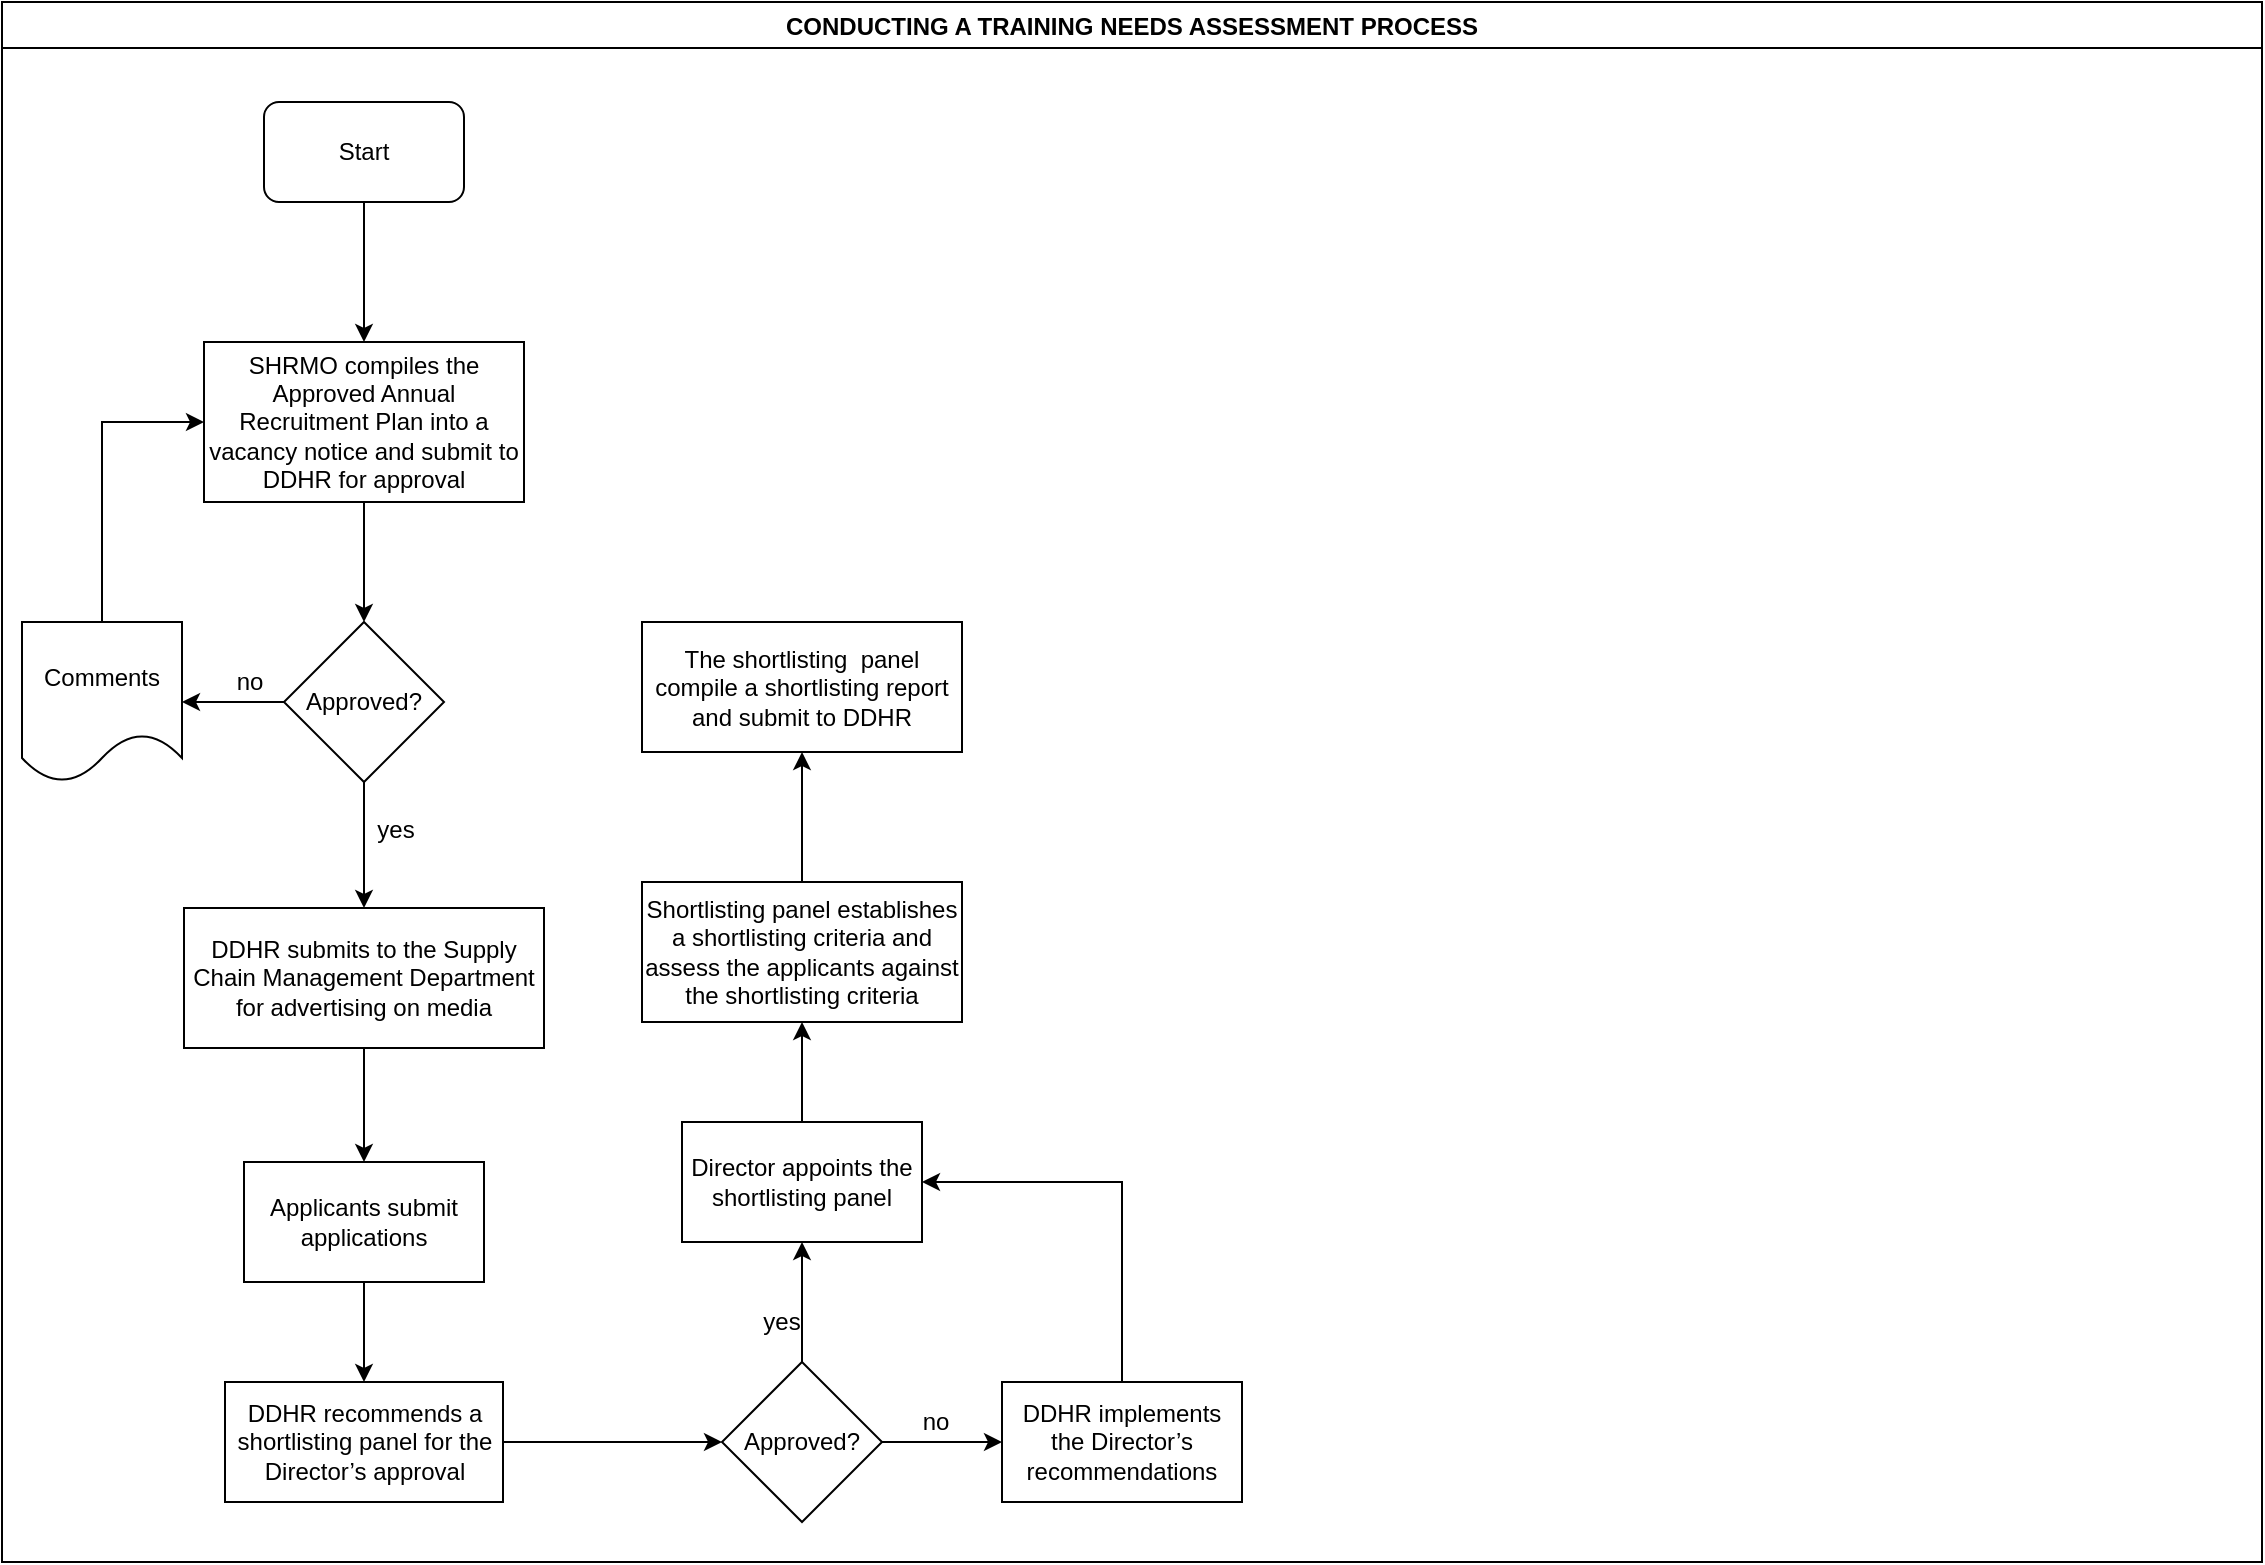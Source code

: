 <mxfile version="14.2.4" type="github">
  <diagram id="tumOcZ08y1jbHNWzHqvi" name="Page-1">
    <mxGraphModel dx="1038" dy="547" grid="1" gridSize="10" guides="1" tooltips="1" connect="1" arrows="1" fold="1" page="1" pageScale="1" pageWidth="1169" pageHeight="827" math="0" shadow="0">
      <root>
        <mxCell id="0" />
        <mxCell id="1" parent="0" />
        <mxCell id="h8TS08j7oyF-GIlj1y9Z-1" value="CONDUCTING A TRAINING NEEDS ASSESSMENT PROCESS" style="swimlane;" vertex="1" parent="1">
          <mxGeometry x="20" y="10" width="1130" height="780" as="geometry" />
        </mxCell>
        <mxCell id="h8TS08j7oyF-GIlj1y9Z-2" value="Start" style="rounded=1;whiteSpace=wrap;html=1;" vertex="1" parent="h8TS08j7oyF-GIlj1y9Z-1">
          <mxGeometry x="131" y="50" width="100" height="50" as="geometry" />
        </mxCell>
        <mxCell id="h8TS08j7oyF-GIlj1y9Z-49" value="SHRMO compiles the Approved Annual Recruitment Plan into a vacancy notice and submit to DDHR for approval" style="rounded=0;whiteSpace=wrap;html=1;" vertex="1" parent="h8TS08j7oyF-GIlj1y9Z-1">
          <mxGeometry x="101" y="170" width="160" height="80" as="geometry" />
        </mxCell>
        <mxCell id="h8TS08j7oyF-GIlj1y9Z-4" value="" style="edgeStyle=orthogonalEdgeStyle;rounded=0;orthogonalLoop=1;jettySize=auto;html=1;entryX=0.5;entryY=0;entryDx=0;entryDy=0;" edge="1" parent="h8TS08j7oyF-GIlj1y9Z-1" source="h8TS08j7oyF-GIlj1y9Z-2" target="h8TS08j7oyF-GIlj1y9Z-49">
          <mxGeometry relative="1" as="geometry">
            <mxPoint x="181" y="150" as="targetPoint" />
          </mxGeometry>
        </mxCell>
        <mxCell id="h8TS08j7oyF-GIlj1y9Z-50" value="Approved?" style="rhombus;whiteSpace=wrap;html=1;rounded=0;" vertex="1" parent="h8TS08j7oyF-GIlj1y9Z-1">
          <mxGeometry x="141" y="310" width="80" height="80" as="geometry" />
        </mxCell>
        <mxCell id="h8TS08j7oyF-GIlj1y9Z-51" value="" style="edgeStyle=orthogonalEdgeStyle;rounded=0;orthogonalLoop=1;jettySize=auto;html=1;" edge="1" parent="h8TS08j7oyF-GIlj1y9Z-1" source="h8TS08j7oyF-GIlj1y9Z-49" target="h8TS08j7oyF-GIlj1y9Z-50">
          <mxGeometry relative="1" as="geometry" />
        </mxCell>
        <mxCell id="h8TS08j7oyF-GIlj1y9Z-52" value="DDHR submits to the Supply Chain Management Department for advertising on media" style="whiteSpace=wrap;html=1;rounded=0;" vertex="1" parent="h8TS08j7oyF-GIlj1y9Z-1">
          <mxGeometry x="91" y="453" width="180" height="70" as="geometry" />
        </mxCell>
        <mxCell id="h8TS08j7oyF-GIlj1y9Z-53" value="" style="edgeStyle=orthogonalEdgeStyle;rounded=0;orthogonalLoop=1;jettySize=auto;html=1;" edge="1" parent="h8TS08j7oyF-GIlj1y9Z-1" source="h8TS08j7oyF-GIlj1y9Z-50" target="h8TS08j7oyF-GIlj1y9Z-52">
          <mxGeometry relative="1" as="geometry" />
        </mxCell>
        <mxCell id="h8TS08j7oyF-GIlj1y9Z-54" value="yes" style="text;html=1;strokeColor=none;fillColor=none;align=center;verticalAlign=middle;whiteSpace=wrap;rounded=0;" vertex="1" parent="h8TS08j7oyF-GIlj1y9Z-1">
          <mxGeometry x="177" y="404" width="40" height="20" as="geometry" />
        </mxCell>
        <mxCell id="h8TS08j7oyF-GIlj1y9Z-57" value="DDHR recommends a shortlisting panel for the Director’s approval" style="whiteSpace=wrap;html=1;rounded=0;" vertex="1" parent="h8TS08j7oyF-GIlj1y9Z-1">
          <mxGeometry x="111.5" y="690" width="139" height="60" as="geometry" />
        </mxCell>
        <mxCell id="h8TS08j7oyF-GIlj1y9Z-63" value="Director appoints the shortlisting panel" style="whiteSpace=wrap;html=1;rounded=0;" vertex="1" parent="h8TS08j7oyF-GIlj1y9Z-1">
          <mxGeometry x="340" y="560" width="120" height="60" as="geometry" />
        </mxCell>
        <mxCell id="h8TS08j7oyF-GIlj1y9Z-65" value="yes" style="text;html=1;strokeColor=none;fillColor=none;align=center;verticalAlign=middle;whiteSpace=wrap;rounded=0;" vertex="1" parent="h8TS08j7oyF-GIlj1y9Z-1">
          <mxGeometry x="370" y="650" width="40" height="20" as="geometry" />
        </mxCell>
        <mxCell id="h8TS08j7oyF-GIlj1y9Z-66" value="Comments" style="shape=document;whiteSpace=wrap;html=1;boundedLbl=1;rounded=0;" vertex="1" parent="h8TS08j7oyF-GIlj1y9Z-1">
          <mxGeometry x="10" y="310" width="80" height="80" as="geometry" />
        </mxCell>
        <mxCell id="h8TS08j7oyF-GIlj1y9Z-67" value="" style="edgeStyle=orthogonalEdgeStyle;rounded=0;orthogonalLoop=1;jettySize=auto;html=1;" edge="1" parent="h8TS08j7oyF-GIlj1y9Z-1" source="h8TS08j7oyF-GIlj1y9Z-50" target="h8TS08j7oyF-GIlj1y9Z-66">
          <mxGeometry relative="1" as="geometry" />
        </mxCell>
        <mxCell id="h8TS08j7oyF-GIlj1y9Z-69" value="" style="edgeStyle=orthogonalEdgeStyle;rounded=0;orthogonalLoop=1;jettySize=auto;html=1;entryX=0;entryY=0.5;entryDx=0;entryDy=0;" edge="1" parent="h8TS08j7oyF-GIlj1y9Z-1" source="h8TS08j7oyF-GIlj1y9Z-66" target="h8TS08j7oyF-GIlj1y9Z-49">
          <mxGeometry relative="1" as="geometry">
            <mxPoint x="50" y="220" as="targetPoint" />
            <Array as="points">
              <mxPoint x="50" y="210" />
            </Array>
          </mxGeometry>
        </mxCell>
        <mxCell id="h8TS08j7oyF-GIlj1y9Z-74" value="Shortlisting panel establishes a shortlisting criteria and assess the applicants against the shortlisting criteria" style="whiteSpace=wrap;html=1;rounded=0;" vertex="1" parent="h8TS08j7oyF-GIlj1y9Z-1">
          <mxGeometry x="320" y="440" width="160" height="70" as="geometry" />
        </mxCell>
        <mxCell id="h8TS08j7oyF-GIlj1y9Z-75" value="" style="edgeStyle=orthogonalEdgeStyle;rounded=0;orthogonalLoop=1;jettySize=auto;html=1;" edge="1" parent="h8TS08j7oyF-GIlj1y9Z-1" source="h8TS08j7oyF-GIlj1y9Z-63" target="h8TS08j7oyF-GIlj1y9Z-74">
          <mxGeometry relative="1" as="geometry" />
        </mxCell>
        <mxCell id="h8TS08j7oyF-GIlj1y9Z-76" value="The shortlisting&amp;nbsp; panel compile a shortlisting report and submit to DDHR" style="whiteSpace=wrap;html=1;rounded=0;" vertex="1" parent="h8TS08j7oyF-GIlj1y9Z-1">
          <mxGeometry x="320" y="310" width="160" height="65" as="geometry" />
        </mxCell>
        <mxCell id="h8TS08j7oyF-GIlj1y9Z-77" value="" style="edgeStyle=orthogonalEdgeStyle;rounded=0;orthogonalLoop=1;jettySize=auto;html=1;" edge="1" parent="h8TS08j7oyF-GIlj1y9Z-1" source="h8TS08j7oyF-GIlj1y9Z-74" target="h8TS08j7oyF-GIlj1y9Z-76">
          <mxGeometry relative="1" as="geometry" />
        </mxCell>
        <mxCell id="h8TS08j7oyF-GIlj1y9Z-58" value="" style="edgeStyle=orthogonalEdgeStyle;rounded=0;orthogonalLoop=1;jettySize=auto;html=1;" edge="1" parent="1" source="h8TS08j7oyF-GIlj1y9Z-55" target="h8TS08j7oyF-GIlj1y9Z-57">
          <mxGeometry relative="1" as="geometry" />
        </mxCell>
        <mxCell id="h8TS08j7oyF-GIlj1y9Z-55" value="Applicants submit applications" style="whiteSpace=wrap;html=1;rounded=0;" vertex="1" parent="1">
          <mxGeometry x="141" y="590" width="120" height="60" as="geometry" />
        </mxCell>
        <mxCell id="h8TS08j7oyF-GIlj1y9Z-56" value="" style="edgeStyle=orthogonalEdgeStyle;rounded=0;orthogonalLoop=1;jettySize=auto;html=1;" edge="1" parent="1" source="h8TS08j7oyF-GIlj1y9Z-52" target="h8TS08j7oyF-GIlj1y9Z-55">
          <mxGeometry relative="1" as="geometry" />
        </mxCell>
        <mxCell id="h8TS08j7oyF-GIlj1y9Z-62" value="" style="edgeStyle=orthogonalEdgeStyle;rounded=0;orthogonalLoop=1;jettySize=auto;html=1;" edge="1" parent="1" source="h8TS08j7oyF-GIlj1y9Z-59" target="h8TS08j7oyF-GIlj1y9Z-61">
          <mxGeometry relative="1" as="geometry" />
        </mxCell>
        <mxCell id="h8TS08j7oyF-GIlj1y9Z-64" value="" style="edgeStyle=orthogonalEdgeStyle;rounded=0;orthogonalLoop=1;jettySize=auto;html=1;" edge="1" parent="1" source="h8TS08j7oyF-GIlj1y9Z-59" target="h8TS08j7oyF-GIlj1y9Z-63">
          <mxGeometry relative="1" as="geometry" />
        </mxCell>
        <mxCell id="h8TS08j7oyF-GIlj1y9Z-59" value="Approved?" style="rhombus;whiteSpace=wrap;html=1;rounded=0;" vertex="1" parent="1">
          <mxGeometry x="380" y="690" width="80" height="80" as="geometry" />
        </mxCell>
        <mxCell id="h8TS08j7oyF-GIlj1y9Z-60" value="" style="edgeStyle=orthogonalEdgeStyle;rounded=0;orthogonalLoop=1;jettySize=auto;html=1;" edge="1" parent="1" source="h8TS08j7oyF-GIlj1y9Z-57" target="h8TS08j7oyF-GIlj1y9Z-59">
          <mxGeometry relative="1" as="geometry" />
        </mxCell>
        <mxCell id="h8TS08j7oyF-GIlj1y9Z-73" value="" style="edgeStyle=orthogonalEdgeStyle;rounded=0;orthogonalLoop=1;jettySize=auto;html=1;entryX=1;entryY=0.5;entryDx=0;entryDy=0;exitX=0.5;exitY=0;exitDx=0;exitDy=0;" edge="1" parent="1" source="h8TS08j7oyF-GIlj1y9Z-61" target="h8TS08j7oyF-GIlj1y9Z-63">
          <mxGeometry relative="1" as="geometry">
            <mxPoint x="580" y="620" as="targetPoint" />
            <Array as="points">
              <mxPoint x="580" y="600" />
            </Array>
          </mxGeometry>
        </mxCell>
        <mxCell id="h8TS08j7oyF-GIlj1y9Z-61" value="DDHR implements the Director’s recommendations" style="whiteSpace=wrap;html=1;rounded=0;" vertex="1" parent="1">
          <mxGeometry x="520" y="700" width="120" height="60" as="geometry" />
        </mxCell>
        <mxCell id="h8TS08j7oyF-GIlj1y9Z-70" value="no" style="text;html=1;strokeColor=none;fillColor=none;align=center;verticalAlign=middle;whiteSpace=wrap;rounded=0;" vertex="1" parent="1">
          <mxGeometry x="124" y="340" width="40" height="20" as="geometry" />
        </mxCell>
        <mxCell id="h8TS08j7oyF-GIlj1y9Z-71" value="no" style="text;html=1;strokeColor=none;fillColor=none;align=center;verticalAlign=middle;whiteSpace=wrap;rounded=0;" vertex="1" parent="1">
          <mxGeometry x="467" y="710" width="40" height="20" as="geometry" />
        </mxCell>
      </root>
    </mxGraphModel>
  </diagram>
</mxfile>
